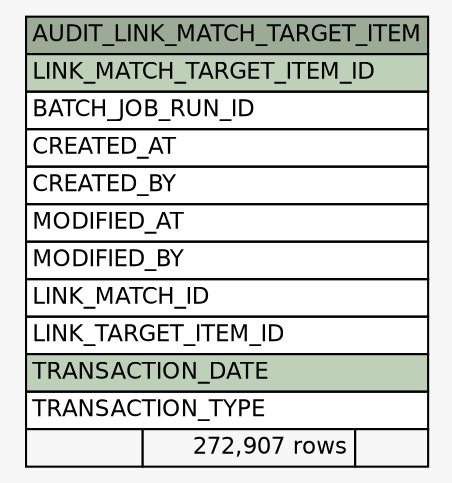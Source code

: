// dot 2.38.0 on Windows 10 10.0
// SchemaSpy rev Unknown
digraph "AUDIT_LINK_MATCH_TARGET_ITEM" {
  graph [
    rankdir="RL"
    bgcolor="#f7f7f7"
    nodesep="0.18"
    ranksep="0.46"
    fontname="Helvetica"
    fontsize="11"
  ];
  node [
    fontname="Helvetica"
    fontsize="11"
    shape="plaintext"
  ];
  edge [
    arrowsize="0.8"
  ];
  "AUDIT_LINK_MATCH_TARGET_ITEM" [
    label=<
    <TABLE BORDER="0" CELLBORDER="1" CELLSPACING="0" BGCOLOR="#ffffff">
      <TR><TD COLSPAN="3" BGCOLOR="#9bab96" ALIGN="CENTER">AUDIT_LINK_MATCH_TARGET_ITEM</TD></TR>
      <TR><TD PORT="LINK_MATCH_TARGET_ITEM_ID" COLSPAN="3" BGCOLOR="#bed1b8" ALIGN="LEFT">LINK_MATCH_TARGET_ITEM_ID</TD></TR>
      <TR><TD PORT="BATCH_JOB_RUN_ID" COLSPAN="3" ALIGN="LEFT">BATCH_JOB_RUN_ID</TD></TR>
      <TR><TD PORT="CREATED_AT" COLSPAN="3" ALIGN="LEFT">CREATED_AT</TD></TR>
      <TR><TD PORT="CREATED_BY" COLSPAN="3" ALIGN="LEFT">CREATED_BY</TD></TR>
      <TR><TD PORT="MODIFIED_AT" COLSPAN="3" ALIGN="LEFT">MODIFIED_AT</TD></TR>
      <TR><TD PORT="MODIFIED_BY" COLSPAN="3" ALIGN="LEFT">MODIFIED_BY</TD></TR>
      <TR><TD PORT="LINK_MATCH_ID" COLSPAN="3" ALIGN="LEFT">LINK_MATCH_ID</TD></TR>
      <TR><TD PORT="LINK_TARGET_ITEM_ID" COLSPAN="3" ALIGN="LEFT">LINK_TARGET_ITEM_ID</TD></TR>
      <TR><TD PORT="TRANSACTION_DATE" COLSPAN="3" BGCOLOR="#bed1b8" ALIGN="LEFT">TRANSACTION_DATE</TD></TR>
      <TR><TD PORT="TRANSACTION_TYPE" COLSPAN="3" ALIGN="LEFT">TRANSACTION_TYPE</TD></TR>
      <TR><TD ALIGN="LEFT" BGCOLOR="#f7f7f7">  </TD><TD ALIGN="RIGHT" BGCOLOR="#f7f7f7">272,907 rows</TD><TD ALIGN="RIGHT" BGCOLOR="#f7f7f7">  </TD></TR>
    </TABLE>>
    URL="tables/AUDIT_LINK_MATCH_TARGET_ITEM.html"
    tooltip="AUDIT_LINK_MATCH_TARGET_ITEM"
  ];
}
